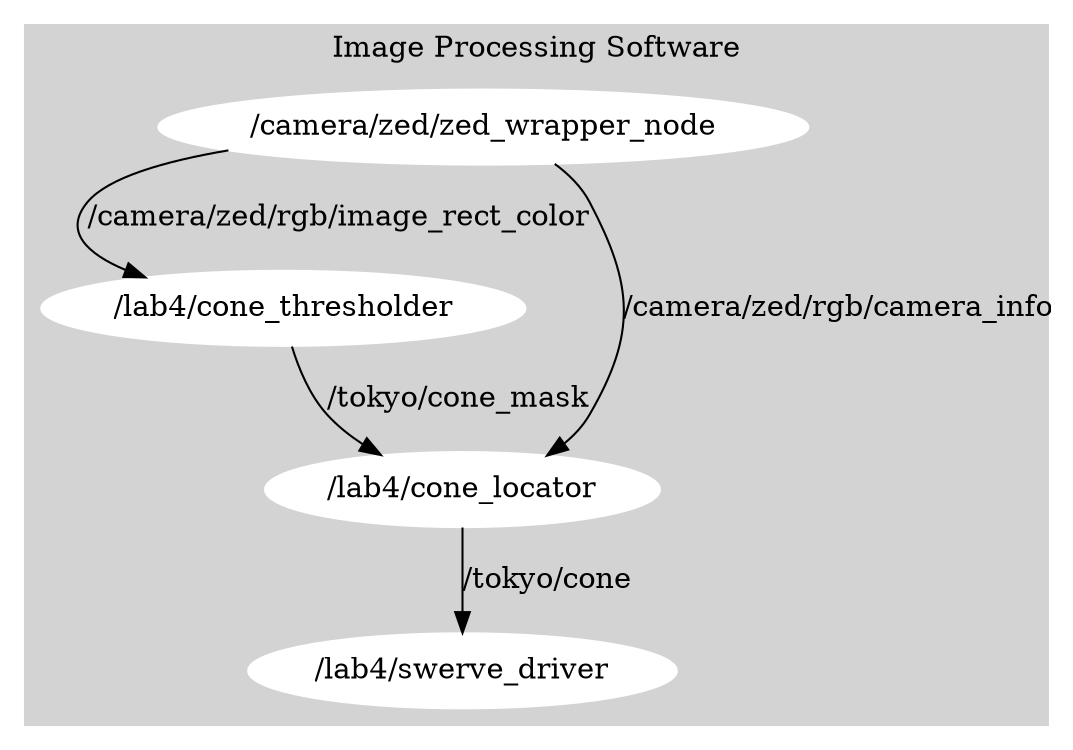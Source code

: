 # http://www.graphviz.org/content/cluster

digraph G {

	subgraph cluster_0 {
		style=filled;
		color=lightgrey;
		node [style=filled,color=white];
		zed              [label="/camera/zed/zed_wrapper_node"];
	    cone_thresholder [label="/lab4/cone_thresholder"];
	    cone_locator     [label="/lab4/cone_locator"];
	    swerve_driver    [label="/lab4/swerve_driver"];

	    zed -> cone_thresholder          [label="/camera/zed/rgb/image_rect_color"];
	    zed -> cone_locator              [label="/camera/zed/rgb/camera_info"];
	    cone_thresholder -> cone_locator [label="/tokyo/cone_mask"];
	    cone_locator -> swerve_driver    [label="/tokyo/cone"];
		  label = "Image Processing Software";
	}
}

